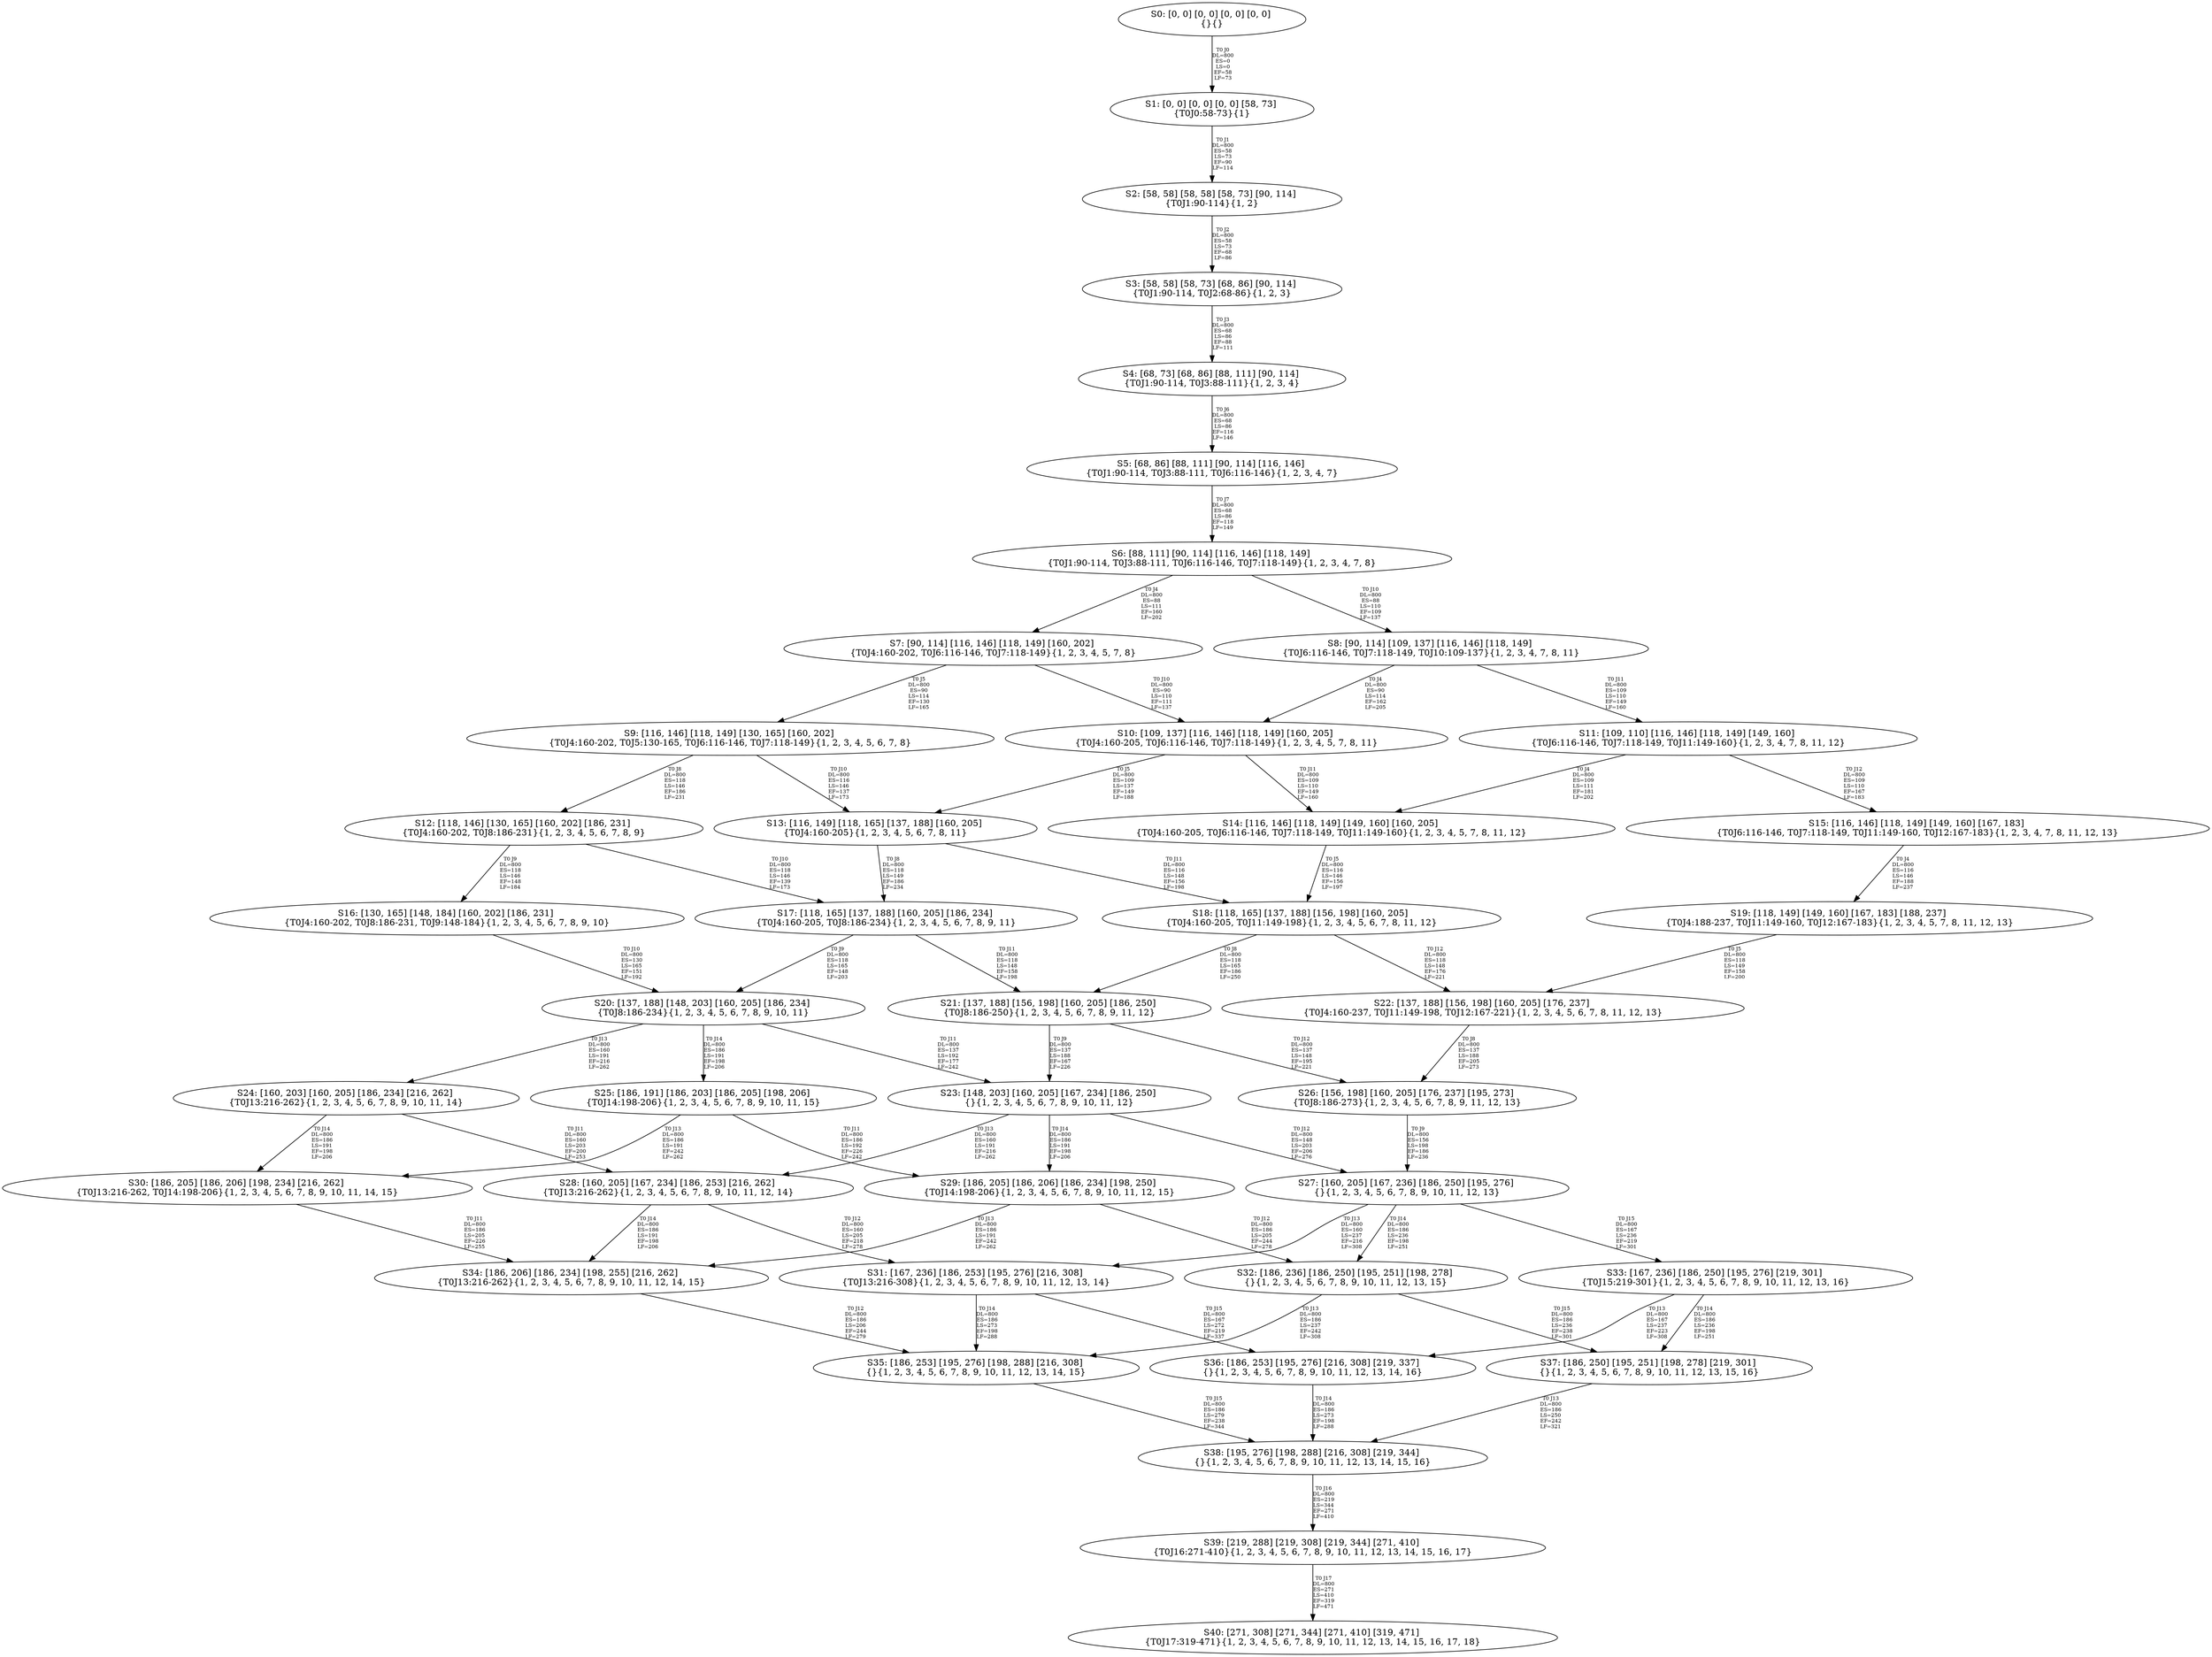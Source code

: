 digraph {
	S0[label="S0: [0, 0] [0, 0] [0, 0] [0, 0] \n{}{}"];
	S1[label="S1: [0, 0] [0, 0] [0, 0] [58, 73] \n{T0J0:58-73}{1}"];
	S2[label="S2: [58, 58] [58, 58] [58, 73] [90, 114] \n{T0J1:90-114}{1, 2}"];
	S3[label="S3: [58, 58] [58, 73] [68, 86] [90, 114] \n{T0J1:90-114, T0J2:68-86}{1, 2, 3}"];
	S4[label="S4: [68, 73] [68, 86] [88, 111] [90, 114] \n{T0J1:90-114, T0J3:88-111}{1, 2, 3, 4}"];
	S5[label="S5: [68, 86] [88, 111] [90, 114] [116, 146] \n{T0J1:90-114, T0J3:88-111, T0J6:116-146}{1, 2, 3, 4, 7}"];
	S6[label="S6: [88, 111] [90, 114] [116, 146] [118, 149] \n{T0J1:90-114, T0J3:88-111, T0J6:116-146, T0J7:118-149}{1, 2, 3, 4, 7, 8}"];
	S7[label="S7: [90, 114] [116, 146] [118, 149] [160, 202] \n{T0J4:160-202, T0J6:116-146, T0J7:118-149}{1, 2, 3, 4, 5, 7, 8}"];
	S8[label="S8: [90, 114] [109, 137] [116, 146] [118, 149] \n{T0J6:116-146, T0J7:118-149, T0J10:109-137}{1, 2, 3, 4, 7, 8, 11}"];
	S9[label="S9: [116, 146] [118, 149] [130, 165] [160, 202] \n{T0J4:160-202, T0J5:130-165, T0J6:116-146, T0J7:118-149}{1, 2, 3, 4, 5, 6, 7, 8}"];
	S10[label="S10: [109, 137] [116, 146] [118, 149] [160, 205] \n{T0J4:160-205, T0J6:116-146, T0J7:118-149}{1, 2, 3, 4, 5, 7, 8, 11}"];
	S11[label="S11: [109, 110] [116, 146] [118, 149] [149, 160] \n{T0J6:116-146, T0J7:118-149, T0J11:149-160}{1, 2, 3, 4, 7, 8, 11, 12}"];
	S12[label="S12: [118, 146] [130, 165] [160, 202] [186, 231] \n{T0J4:160-202, T0J8:186-231}{1, 2, 3, 4, 5, 6, 7, 8, 9}"];
	S13[label="S13: [116, 149] [118, 165] [137, 188] [160, 205] \n{T0J4:160-205}{1, 2, 3, 4, 5, 6, 7, 8, 11}"];
	S14[label="S14: [116, 146] [118, 149] [149, 160] [160, 205] \n{T0J4:160-205, T0J6:116-146, T0J7:118-149, T0J11:149-160}{1, 2, 3, 4, 5, 7, 8, 11, 12}"];
	S15[label="S15: [116, 146] [118, 149] [149, 160] [167, 183] \n{T0J6:116-146, T0J7:118-149, T0J11:149-160, T0J12:167-183}{1, 2, 3, 4, 7, 8, 11, 12, 13}"];
	S16[label="S16: [130, 165] [148, 184] [160, 202] [186, 231] \n{T0J4:160-202, T0J8:186-231, T0J9:148-184}{1, 2, 3, 4, 5, 6, 7, 8, 9, 10}"];
	S17[label="S17: [118, 165] [137, 188] [160, 205] [186, 234] \n{T0J4:160-205, T0J8:186-234}{1, 2, 3, 4, 5, 6, 7, 8, 9, 11}"];
	S18[label="S18: [118, 165] [137, 188] [156, 198] [160, 205] \n{T0J4:160-205, T0J11:149-198}{1, 2, 3, 4, 5, 6, 7, 8, 11, 12}"];
	S19[label="S19: [118, 149] [149, 160] [167, 183] [188, 237] \n{T0J4:188-237, T0J11:149-160, T0J12:167-183}{1, 2, 3, 4, 5, 7, 8, 11, 12, 13}"];
	S20[label="S20: [137, 188] [148, 203] [160, 205] [186, 234] \n{T0J8:186-234}{1, 2, 3, 4, 5, 6, 7, 8, 9, 10, 11}"];
	S21[label="S21: [137, 188] [156, 198] [160, 205] [186, 250] \n{T0J8:186-250}{1, 2, 3, 4, 5, 6, 7, 8, 9, 11, 12}"];
	S22[label="S22: [137, 188] [156, 198] [160, 205] [176, 237] \n{T0J4:160-237, T0J11:149-198, T0J12:167-221}{1, 2, 3, 4, 5, 6, 7, 8, 11, 12, 13}"];
	S23[label="S23: [148, 203] [160, 205] [167, 234] [186, 250] \n{}{1, 2, 3, 4, 5, 6, 7, 8, 9, 10, 11, 12}"];
	S24[label="S24: [160, 203] [160, 205] [186, 234] [216, 262] \n{T0J13:216-262}{1, 2, 3, 4, 5, 6, 7, 8, 9, 10, 11, 14}"];
	S25[label="S25: [186, 191] [186, 203] [186, 205] [198, 206] \n{T0J14:198-206}{1, 2, 3, 4, 5, 6, 7, 8, 9, 10, 11, 15}"];
	S26[label="S26: [156, 198] [160, 205] [176, 237] [195, 273] \n{T0J8:186-273}{1, 2, 3, 4, 5, 6, 7, 8, 9, 11, 12, 13}"];
	S27[label="S27: [160, 205] [167, 236] [186, 250] [195, 276] \n{}{1, 2, 3, 4, 5, 6, 7, 8, 9, 10, 11, 12, 13}"];
	S28[label="S28: [160, 205] [167, 234] [186, 253] [216, 262] \n{T0J13:216-262}{1, 2, 3, 4, 5, 6, 7, 8, 9, 10, 11, 12, 14}"];
	S29[label="S29: [186, 205] [186, 206] [186, 234] [198, 250] \n{T0J14:198-206}{1, 2, 3, 4, 5, 6, 7, 8, 9, 10, 11, 12, 15}"];
	S30[label="S30: [186, 205] [186, 206] [198, 234] [216, 262] \n{T0J13:216-262, T0J14:198-206}{1, 2, 3, 4, 5, 6, 7, 8, 9, 10, 11, 14, 15}"];
	S31[label="S31: [167, 236] [186, 253] [195, 276] [216, 308] \n{T0J13:216-308}{1, 2, 3, 4, 5, 6, 7, 8, 9, 10, 11, 12, 13, 14}"];
	S32[label="S32: [186, 236] [186, 250] [195, 251] [198, 278] \n{}{1, 2, 3, 4, 5, 6, 7, 8, 9, 10, 11, 12, 13, 15}"];
	S33[label="S33: [167, 236] [186, 250] [195, 276] [219, 301] \n{T0J15:219-301}{1, 2, 3, 4, 5, 6, 7, 8, 9, 10, 11, 12, 13, 16}"];
	S34[label="S34: [186, 206] [186, 234] [198, 255] [216, 262] \n{T0J13:216-262}{1, 2, 3, 4, 5, 6, 7, 8, 9, 10, 11, 12, 14, 15}"];
	S35[label="S35: [186, 253] [195, 276] [198, 288] [216, 308] \n{}{1, 2, 3, 4, 5, 6, 7, 8, 9, 10, 11, 12, 13, 14, 15}"];
	S36[label="S36: [186, 253] [195, 276] [216, 308] [219, 337] \n{}{1, 2, 3, 4, 5, 6, 7, 8, 9, 10, 11, 12, 13, 14, 16}"];
	S37[label="S37: [186, 250] [195, 251] [198, 278] [219, 301] \n{}{1, 2, 3, 4, 5, 6, 7, 8, 9, 10, 11, 12, 13, 15, 16}"];
	S38[label="S38: [195, 276] [198, 288] [216, 308] [219, 344] \n{}{1, 2, 3, 4, 5, 6, 7, 8, 9, 10, 11, 12, 13, 14, 15, 16}"];
	S39[label="S39: [219, 288] [219, 308] [219, 344] [271, 410] \n{T0J16:271-410}{1, 2, 3, 4, 5, 6, 7, 8, 9, 10, 11, 12, 13, 14, 15, 16, 17}"];
	S40[label="S40: [271, 308] [271, 344] [271, 410] [319, 471] \n{T0J17:319-471}{1, 2, 3, 4, 5, 6, 7, 8, 9, 10, 11, 12, 13, 14, 15, 16, 17, 18}"];
	S0 -> S1[label="T0 J0\nDL=800\nES=0\nLS=0\nEF=58\nLF=73",fontsize=8];
	S1 -> S2[label="T0 J1\nDL=800\nES=58\nLS=73\nEF=90\nLF=114",fontsize=8];
	S2 -> S3[label="T0 J2\nDL=800\nES=58\nLS=73\nEF=68\nLF=86",fontsize=8];
	S3 -> S4[label="T0 J3\nDL=800\nES=68\nLS=86\nEF=88\nLF=111",fontsize=8];
	S4 -> S5[label="T0 J6\nDL=800\nES=68\nLS=86\nEF=116\nLF=146",fontsize=8];
	S5 -> S6[label="T0 J7\nDL=800\nES=68\nLS=86\nEF=118\nLF=149",fontsize=8];
	S6 -> S7[label="T0 J4\nDL=800\nES=88\nLS=111\nEF=160\nLF=202",fontsize=8];
	S6 -> S8[label="T0 J10\nDL=800\nES=88\nLS=110\nEF=109\nLF=137",fontsize=8];
	S7 -> S9[label="T0 J5\nDL=800\nES=90\nLS=114\nEF=130\nLF=165",fontsize=8];
	S7 -> S10[label="T0 J10\nDL=800\nES=90\nLS=110\nEF=111\nLF=137",fontsize=8];
	S8 -> S10[label="T0 J4\nDL=800\nES=90\nLS=114\nEF=162\nLF=205",fontsize=8];
	S8 -> S11[label="T0 J11\nDL=800\nES=109\nLS=110\nEF=149\nLF=160",fontsize=8];
	S9 -> S12[label="T0 J8\nDL=800\nES=118\nLS=146\nEF=186\nLF=231",fontsize=8];
	S9 -> S13[label="T0 J10\nDL=800\nES=116\nLS=146\nEF=137\nLF=173",fontsize=8];
	S10 -> S13[label="T0 J5\nDL=800\nES=109\nLS=137\nEF=149\nLF=188",fontsize=8];
	S10 -> S14[label="T0 J11\nDL=800\nES=109\nLS=110\nEF=149\nLF=160",fontsize=8];
	S11 -> S14[label="T0 J4\nDL=800\nES=109\nLS=111\nEF=181\nLF=202",fontsize=8];
	S11 -> S15[label="T0 J12\nDL=800\nES=109\nLS=110\nEF=167\nLF=183",fontsize=8];
	S12 -> S16[label="T0 J9\nDL=800\nES=118\nLS=146\nEF=148\nLF=184",fontsize=8];
	S12 -> S17[label="T0 J10\nDL=800\nES=118\nLS=146\nEF=139\nLF=173",fontsize=8];
	S13 -> S17[label="T0 J8\nDL=800\nES=118\nLS=149\nEF=186\nLF=234",fontsize=8];
	S13 -> S18[label="T0 J11\nDL=800\nES=116\nLS=148\nEF=156\nLF=198",fontsize=8];
	S14 -> S18[label="T0 J5\nDL=800\nES=116\nLS=146\nEF=156\nLF=197",fontsize=8];
	S15 -> S19[label="T0 J4\nDL=800\nES=116\nLS=146\nEF=188\nLF=237",fontsize=8];
	S16 -> S20[label="T0 J10\nDL=800\nES=130\nLS=165\nEF=151\nLF=192",fontsize=8];
	S17 -> S20[label="T0 J9\nDL=800\nES=118\nLS=165\nEF=148\nLF=203",fontsize=8];
	S17 -> S21[label="T0 J11\nDL=800\nES=118\nLS=148\nEF=158\nLF=198",fontsize=8];
	S18 -> S21[label="T0 J8\nDL=800\nES=118\nLS=165\nEF=186\nLF=250",fontsize=8];
	S18 -> S22[label="T0 J12\nDL=800\nES=118\nLS=148\nEF=176\nLF=221",fontsize=8];
	S19 -> S22[label="T0 J5\nDL=800\nES=118\nLS=149\nEF=158\nLF=200",fontsize=8];
	S20 -> S23[label="T0 J11\nDL=800\nES=137\nLS=192\nEF=177\nLF=242",fontsize=8];
	S20 -> S24[label="T0 J13\nDL=800\nES=160\nLS=191\nEF=216\nLF=262",fontsize=8];
	S20 -> S25[label="T0 J14\nDL=800\nES=186\nLS=191\nEF=198\nLF=206",fontsize=8];
	S21 -> S23[label="T0 J9\nDL=800\nES=137\nLS=188\nEF=167\nLF=226",fontsize=8];
	S21 -> S26[label="T0 J12\nDL=800\nES=137\nLS=148\nEF=195\nLF=221",fontsize=8];
	S22 -> S26[label="T0 J8\nDL=800\nES=137\nLS=188\nEF=205\nLF=273",fontsize=8];
	S23 -> S27[label="T0 J12\nDL=800\nES=148\nLS=203\nEF=206\nLF=276",fontsize=8];
	S23 -> S28[label="T0 J13\nDL=800\nES=160\nLS=191\nEF=216\nLF=262",fontsize=8];
	S23 -> S29[label="T0 J14\nDL=800\nES=186\nLS=191\nEF=198\nLF=206",fontsize=8];
	S24 -> S28[label="T0 J11\nDL=800\nES=160\nLS=203\nEF=200\nLF=253",fontsize=8];
	S24 -> S30[label="T0 J14\nDL=800\nES=186\nLS=191\nEF=198\nLF=206",fontsize=8];
	S25 -> S29[label="T0 J11\nDL=800\nES=186\nLS=192\nEF=226\nLF=242",fontsize=8];
	S25 -> S30[label="T0 J13\nDL=800\nES=186\nLS=191\nEF=242\nLF=262",fontsize=8];
	S26 -> S27[label="T0 J9\nDL=800\nES=156\nLS=198\nEF=186\nLF=236",fontsize=8];
	S27 -> S31[label="T0 J13\nDL=800\nES=160\nLS=237\nEF=216\nLF=308",fontsize=8];
	S27 -> S32[label="T0 J14\nDL=800\nES=186\nLS=236\nEF=198\nLF=251",fontsize=8];
	S27 -> S33[label="T0 J15\nDL=800\nES=167\nLS=236\nEF=219\nLF=301",fontsize=8];
	S28 -> S31[label="T0 J12\nDL=800\nES=160\nLS=205\nEF=218\nLF=278",fontsize=8];
	S28 -> S34[label="T0 J14\nDL=800\nES=186\nLS=191\nEF=198\nLF=206",fontsize=8];
	S29 -> S32[label="T0 J12\nDL=800\nES=186\nLS=205\nEF=244\nLF=278",fontsize=8];
	S29 -> S34[label="T0 J13\nDL=800\nES=186\nLS=191\nEF=242\nLF=262",fontsize=8];
	S30 -> S34[label="T0 J11\nDL=800\nES=186\nLS=205\nEF=226\nLF=255",fontsize=8];
	S31 -> S35[label="T0 J14\nDL=800\nES=186\nLS=273\nEF=198\nLF=288",fontsize=8];
	S31 -> S36[label="T0 J15\nDL=800\nES=167\nLS=272\nEF=219\nLF=337",fontsize=8];
	S32 -> S35[label="T0 J13\nDL=800\nES=186\nLS=237\nEF=242\nLF=308",fontsize=8];
	S32 -> S37[label="T0 J15\nDL=800\nES=186\nLS=236\nEF=238\nLF=301",fontsize=8];
	S33 -> S36[label="T0 J13\nDL=800\nES=167\nLS=237\nEF=223\nLF=308",fontsize=8];
	S33 -> S37[label="T0 J14\nDL=800\nES=186\nLS=236\nEF=198\nLF=251",fontsize=8];
	S34 -> S35[label="T0 J12\nDL=800\nES=186\nLS=206\nEF=244\nLF=279",fontsize=8];
	S35 -> S38[label="T0 J15\nDL=800\nES=186\nLS=279\nEF=238\nLF=344",fontsize=8];
	S36 -> S38[label="T0 J14\nDL=800\nES=186\nLS=273\nEF=198\nLF=288",fontsize=8];
	S37 -> S38[label="T0 J13\nDL=800\nES=186\nLS=250\nEF=242\nLF=321",fontsize=8];
	S38 -> S39[label="T0 J16\nDL=800\nES=219\nLS=344\nEF=271\nLF=410",fontsize=8];
	S39 -> S40[label="T0 J17\nDL=800\nES=271\nLS=410\nEF=319\nLF=471",fontsize=8];
}
